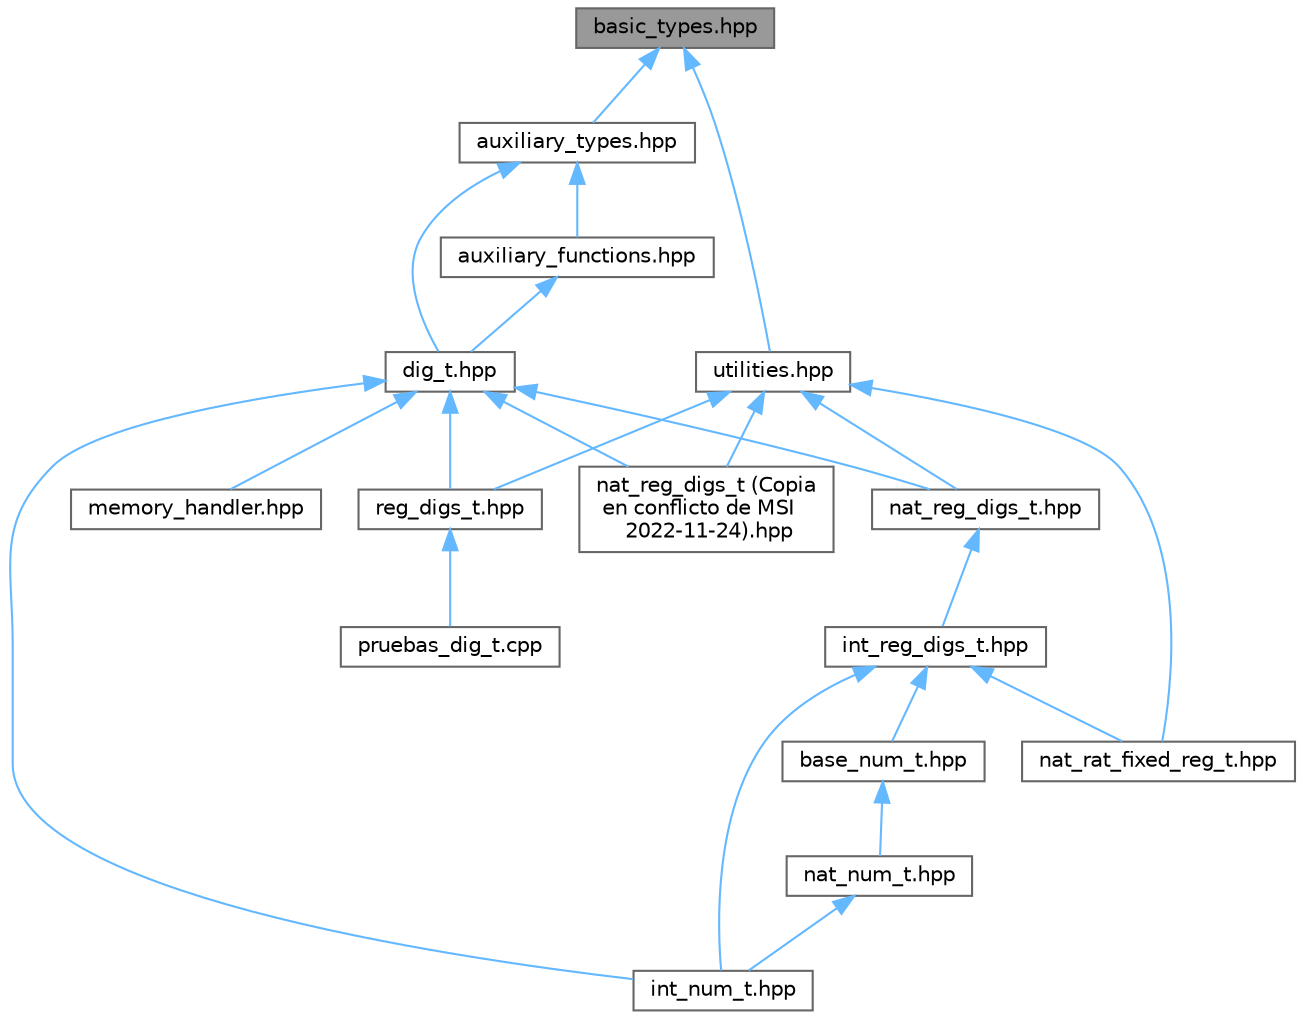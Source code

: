 digraph "basic_types.hpp"
{
 // INTERACTIVE_SVG=YES
 // LATEX_PDF_SIZE
  bgcolor="transparent";
  edge [fontname=Helvetica,fontsize=10,labelfontname=Helvetica,labelfontsize=10];
  node [fontname=Helvetica,fontsize=10,shape=box,height=0.2,width=0.4];
  Node1 [label="basic_types.hpp",height=0.2,width=0.4,color="gray40", fillcolor="grey60", style="filled", fontcolor="black",tooltip=" "];
  Node1 -> Node2 [dir="back",color="steelblue1",style="solid"];
  Node2 [label="auxiliary_types.hpp",height=0.2,width=0.4,color="grey40", fillcolor="white", style="filled",URL="$auxiliary__types_8hpp.html",tooltip=" "];
  Node2 -> Node3 [dir="back",color="steelblue1",style="solid"];
  Node3 [label="auxiliary_functions.hpp",height=0.2,width=0.4,color="grey40", fillcolor="white", style="filled",URL="$auxiliary__functions_8hpp.html",tooltip=" "];
  Node3 -> Node4 [dir="back",color="steelblue1",style="solid"];
  Node4 [label="dig_t.hpp",height=0.2,width=0.4,color="grey40", fillcolor="white", style="filled",URL="$dig__t_8hpp.html",tooltip=" "];
  Node4 -> Node5 [dir="back",color="steelblue1",style="solid"];
  Node5 [label="int_num_t.hpp",height=0.2,width=0.4,color="grey40", fillcolor="white", style="filled",URL="$int__num__t_8hpp.html",tooltip=" "];
  Node4 -> Node6 [dir="back",color="steelblue1",style="solid"];
  Node6 [label="memory_handler.hpp",height=0.2,width=0.4,color="grey40", fillcolor="white", style="filled",URL="$memory__handler_8hpp.html",tooltip=" "];
  Node4 -> Node7 [dir="back",color="steelblue1",style="solid"];
  Node7 [label="nat_reg_digs_t (Copia\l en conflicto de MSI\l 2022-11-24).hpp",height=0.2,width=0.4,color="grey40", fillcolor="white", style="filled",URL="$nat__reg__digs__t_01_07_copia_01en_01conflicto_01de_01_m_s_i_012022-11-24_08_8hpp.html",tooltip=" "];
  Node4 -> Node8 [dir="back",color="steelblue1",style="solid"];
  Node8 [label="nat_reg_digs_t.hpp",height=0.2,width=0.4,color="grey40", fillcolor="white", style="filled",URL="$nat__reg__digs__t_8hpp.html",tooltip=" "];
  Node8 -> Node9 [dir="back",color="steelblue1",style="solid"];
  Node9 [label="int_reg_digs_t.hpp",height=0.2,width=0.4,color="grey40", fillcolor="white", style="filled",URL="$int__reg__digs__t_8hpp.html",tooltip=" "];
  Node9 -> Node10 [dir="back",color="steelblue1",style="solid"];
  Node10 [label="base_num_t.hpp",height=0.2,width=0.4,color="grey40", fillcolor="white", style="filled",URL="$base__num__t_8hpp.html",tooltip=" "];
  Node10 -> Node11 [dir="back",color="steelblue1",style="solid"];
  Node11 [label="nat_num_t.hpp",height=0.2,width=0.4,color="grey40", fillcolor="white", style="filled",URL="$nat__num__t_8hpp.html",tooltip=" "];
  Node11 -> Node5 [dir="back",color="steelblue1",style="solid"];
  Node9 -> Node5 [dir="back",color="steelblue1",style="solid"];
  Node9 -> Node12 [dir="back",color="steelblue1",style="solid"];
  Node12 [label="nat_rat_fixed_reg_t.hpp",height=0.2,width=0.4,color="grey40", fillcolor="white", style="filled",URL="$nat__rat__fixed__reg__t_8hpp.html",tooltip=" "];
  Node4 -> Node13 [dir="back",color="steelblue1",style="solid"];
  Node13 [label="reg_digs_t.hpp",height=0.2,width=0.4,color="grey40", fillcolor="white", style="filled",URL="$reg__digs__t_8hpp.html",tooltip=" "];
  Node13 -> Node14 [dir="back",color="steelblue1",style="solid"];
  Node14 [label="pruebas_dig_t.cpp",height=0.2,width=0.4,color="grey40", fillcolor="white", style="filled",URL="$pruebas__dig__t_8cpp.html",tooltip=" "];
  Node2 -> Node4 [dir="back",color="steelblue1",style="solid"];
  Node1 -> Node15 [dir="back",color="steelblue1",style="solid"];
  Node15 [label="utilities.hpp",height=0.2,width=0.4,color="grey40", fillcolor="white", style="filled",URL="$utilities_8hpp.html",tooltip=" "];
  Node15 -> Node12 [dir="back",color="steelblue1",style="solid"];
  Node15 -> Node7 [dir="back",color="steelblue1",style="solid"];
  Node15 -> Node8 [dir="back",color="steelblue1",style="solid"];
  Node15 -> Node13 [dir="back",color="steelblue1",style="solid"];
}
